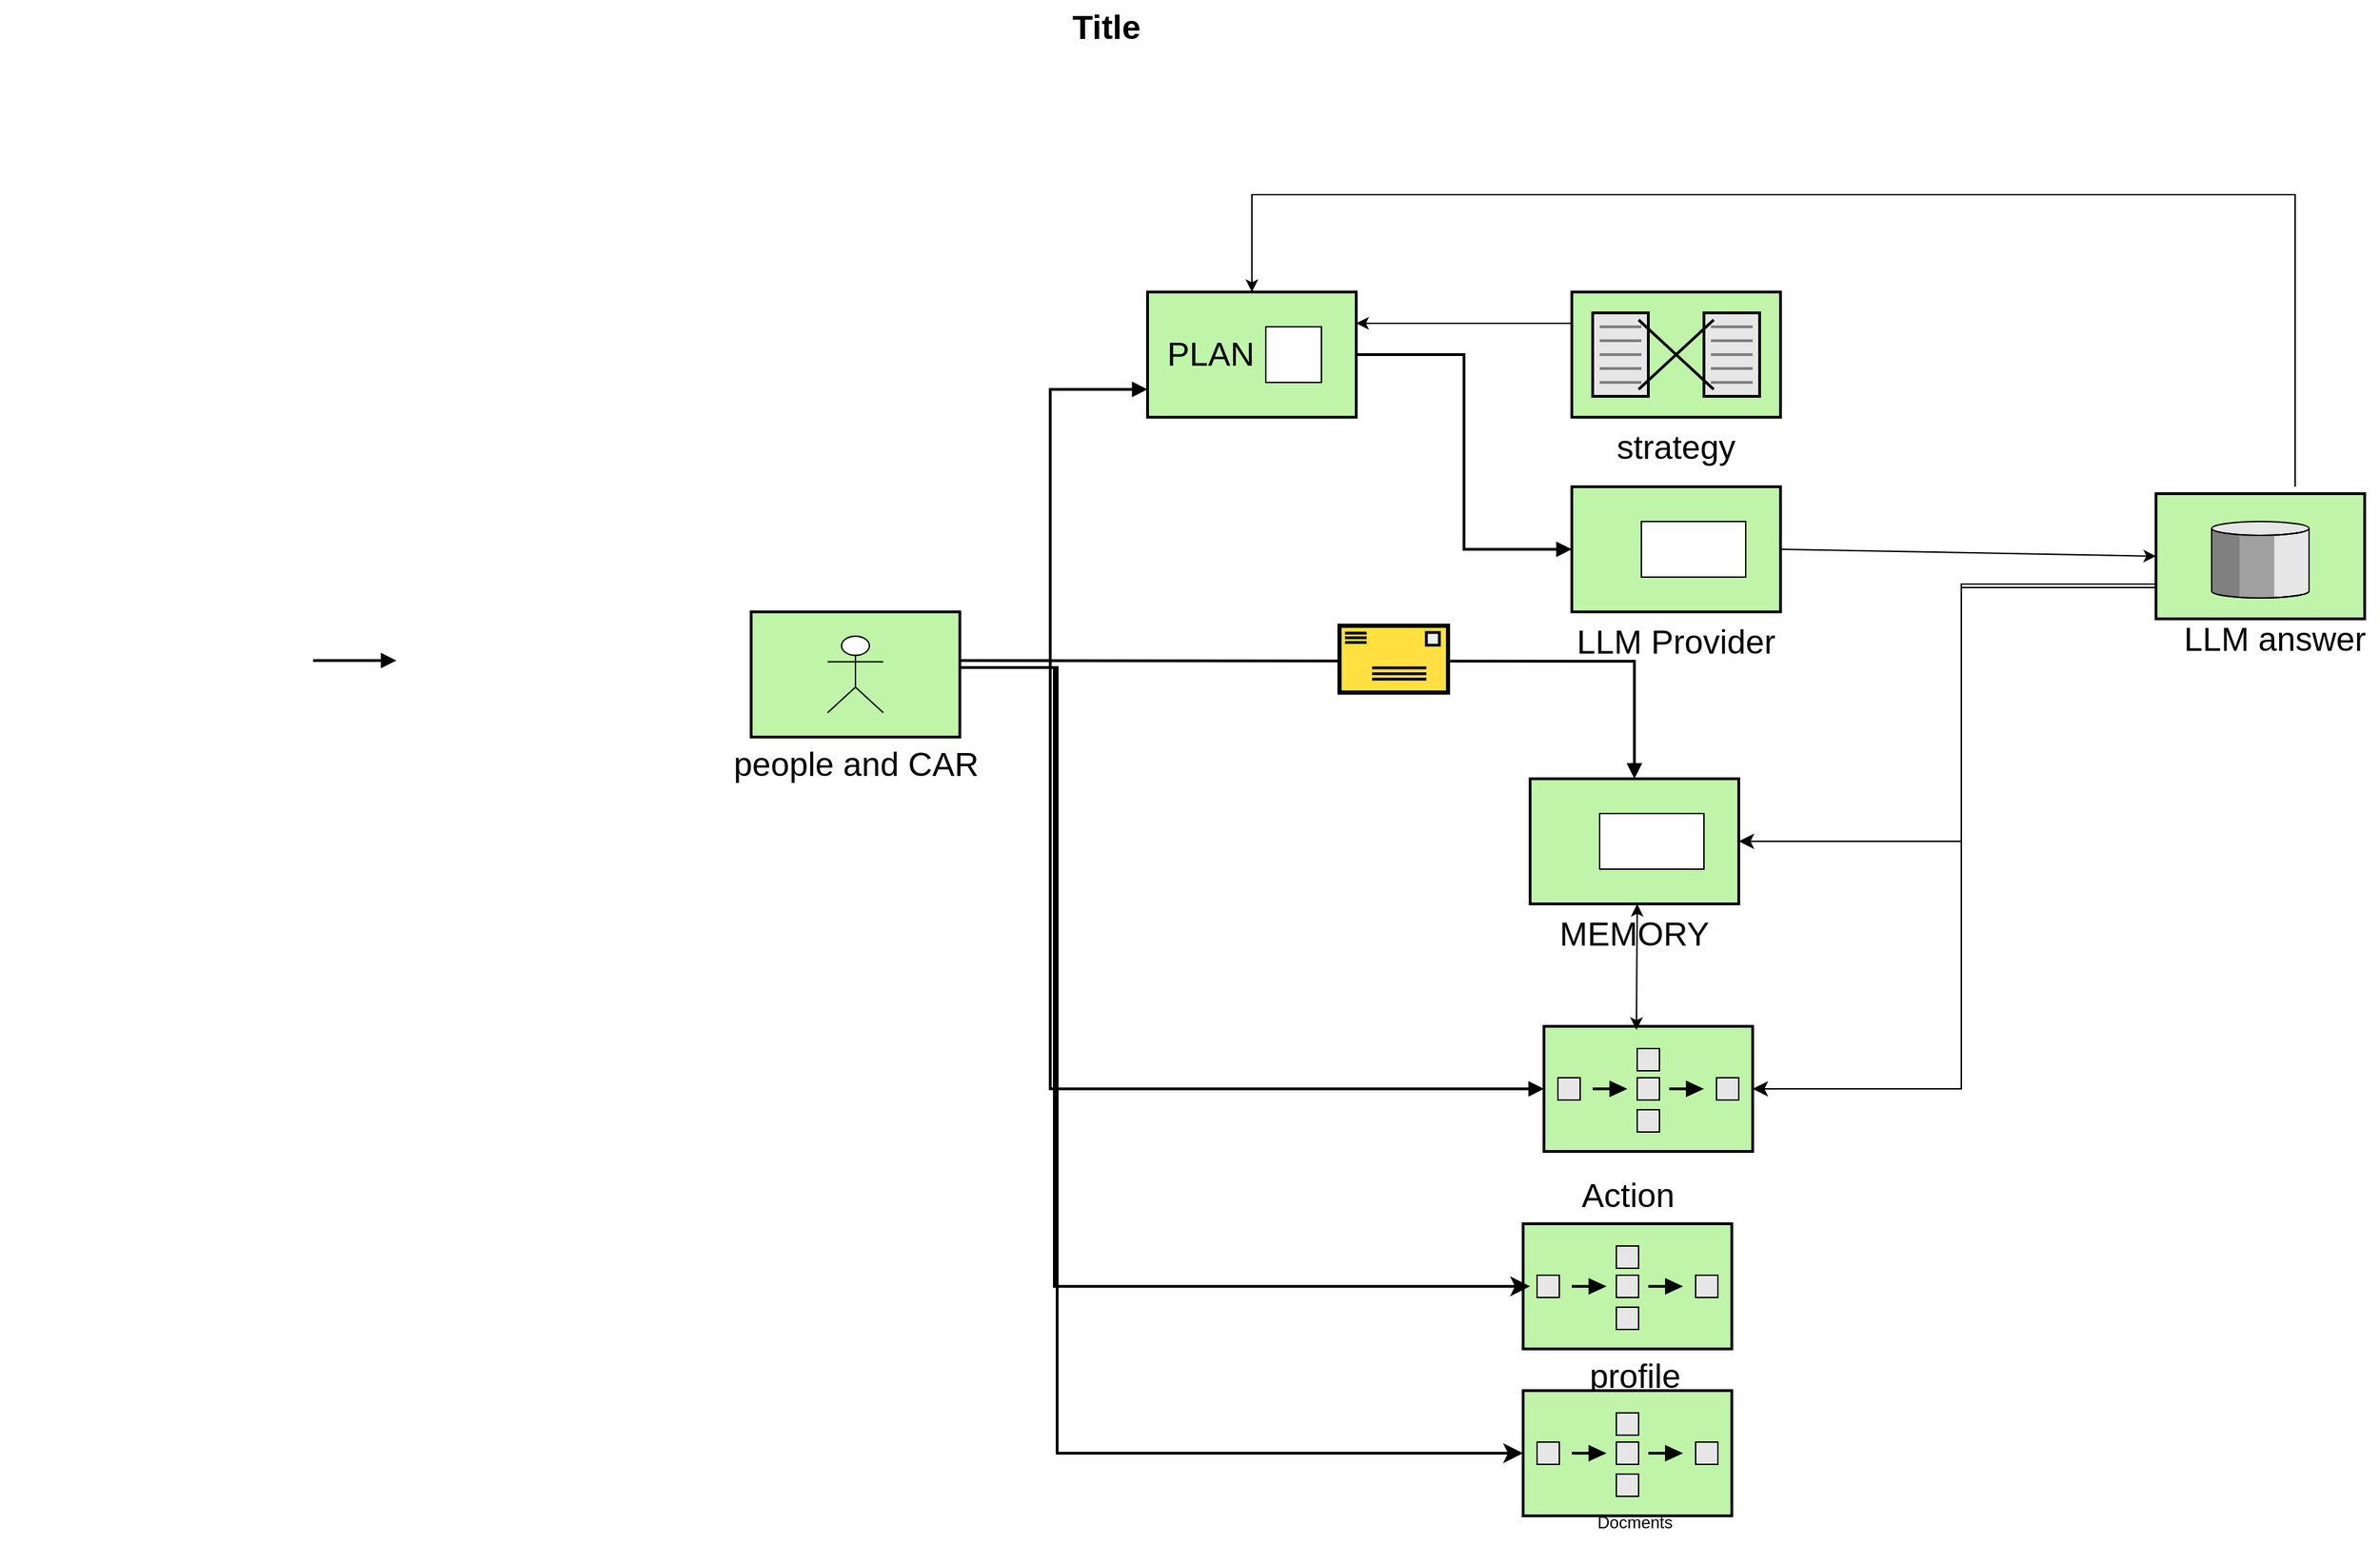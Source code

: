 <mxfile version="24.7.7">
  <diagram name="Page-1" id="74b105a0-9070-1c63-61bc-23e55f88626e">
    <mxGraphModel dx="1447" dy="899" grid="1" gridSize="10" guides="1" tooltips="1" connect="1" arrows="1" fold="1" page="1" pageScale="1.5" pageWidth="1169" pageHeight="826" background="none" math="0" shadow="0">
      <root>
        <mxCell id="0" style=";html=1;" />
        <mxCell id="1" style=";html=1;" parent="0" />
        <mxCell id="10b056a9c633e61c-19" style="edgeStyle=orthogonalEdgeStyle;rounded=0;html=1;endArrow=block;endFill=1;jettySize=auto;orthogonalLoop=1;strokeWidth=2;startArrow=none;startFill=0;" parent="1" target="10b056a9c633e61c-6" edge="1">
          <mxGeometry relative="1" as="geometry">
            <Array as="points">
              <mxPoint x="835" y="515" />
              <mxPoint x="835" y="320" />
            </Array>
            <mxPoint x="765" y="515" as="sourcePoint" />
          </mxGeometry>
        </mxCell>
        <mxCell id="10b056a9c633e61c-20" style="edgeStyle=orthogonalEdgeStyle;rounded=0;html=1;endArrow=block;endFill=1;jettySize=auto;orthogonalLoop=1;strokeWidth=2;startArrow=none;startFill=0;" parent="1" target="10b056a9c633e61c-8" edge="1">
          <mxGeometry relative="1" as="geometry">
            <mxPoint x="765" y="515" as="sourcePoint" />
          </mxGeometry>
        </mxCell>
        <mxCell id="10b056a9c633e61c-21" style="edgeStyle=orthogonalEdgeStyle;rounded=0;html=1;endArrow=block;endFill=1;jettySize=auto;orthogonalLoop=1;strokeWidth=2;startArrow=none;startFill=0;" parent="1" target="10b056a9c633e61c-14" edge="1">
          <mxGeometry relative="1" as="geometry">
            <Array as="points">
              <mxPoint x="835" y="515" />
              <mxPoint x="835" y="823" />
            </Array>
            <mxPoint x="765" y="515" as="sourcePoint" />
          </mxGeometry>
        </mxCell>
        <mxCell id="10b056a9c633e61c-17" style="edgeStyle=orthogonalEdgeStyle;rounded=0;html=1;endArrow=block;endFill=1;jettySize=auto;orthogonalLoop=1;strokeWidth=2;startArrow=none;startFill=0;" parent="1" edge="1">
          <mxGeometry relative="1" as="geometry">
            <mxPoint x="305" y="515" as="sourcePoint" />
            <mxPoint x="365" y="515" as="targetPoint" />
          </mxGeometry>
        </mxCell>
        <mxCell id="10b056a9c633e61c-6" value="" style="strokeWidth=2;dashed=0;align=center;fontSize=12;shape=rect;verticalLabelPosition=top;verticalAlign=bottom;fillColor=#c0f5a9;labelPosition=center;" parent="1" vertex="1">
          <mxGeometry x="905" y="250" width="150" height="90" as="geometry" />
        </mxCell>
        <mxCell id="10b056a9c633e61c-7" value="" style="strokeWidth=1;dashed=0;align=center;fontSize=8;shape=rect;fillColor=#ffffff;strokeColor=#000000;" parent="10b056a9c633e61c-6" vertex="1">
          <mxGeometry x="85" y="25" width="40" height="40" as="geometry" />
        </mxCell>
        <mxCell id="UXNRld7XkSeuO5z-cyyu-69" value="&lt;font style=&quot;font-size: 24px;&quot;&gt;PLAN&lt;/font&gt;" style="text;html=1;align=center;verticalAlign=middle;resizable=0;points=[];autosize=1;strokeColor=none;fillColor=none;" vertex="1" parent="10b056a9c633e61c-6">
          <mxGeometry y="25" width="90" height="40" as="geometry" />
        </mxCell>
        <mxCell id="10b056a9c633e61c-8" value="MEMORY" style="strokeWidth=2;dashed=0;align=center;fontSize=24;shape=rect;verticalLabelPosition=bottom;verticalAlign=top;fillColor=#c0f5a9" parent="1" vertex="1">
          <mxGeometry x="1180" y="600" width="150" height="90" as="geometry" />
        </mxCell>
        <mxCell id="10b056a9c633e61c-9" value="" style="strokeWidth=1;dashed=0;align=center;fontSize=8;shape=rect" parent="10b056a9c633e61c-8" vertex="1">
          <mxGeometry x="50" y="25" width="75" height="40" as="geometry" />
        </mxCell>
        <mxCell id="10b056a9c633e61c-10" value="strategy" style="strokeWidth=2;dashed=0;align=center;fontSize=24;shape=mxgraph.eip.message_translator;fillColor=#c0f5a9;verticalLabelPosition=bottom;verticalAlign=top;" parent="1" vertex="1">
          <mxGeometry x="1210" y="250" width="150" height="90" as="geometry" />
        </mxCell>
        <mxCell id="10b056a9c633e61c-14" value="" style="strokeWidth=2;dashed=0;align=center;fontSize=12;fillColor=#c0f5a9;verticalLabelPosition=bottom;verticalAlign=top;shape=mxgraph.eip.composed_message_processor;" parent="1" vertex="1">
          <mxGeometry x="1190" y="778" width="150" height="90" as="geometry" />
        </mxCell>
        <mxCell id="10b056a9c633e61c-15" value="" style="strokeWidth=2;dashed=0;align=center;fontSize=12;verticalLabelPosition=bottom;verticalAlign=top;shape=mxgraph.eip.message_store;fillColor=#c0f5a9" parent="1" vertex="1">
          <mxGeometry x="1630" y="395" width="150" height="90" as="geometry" />
        </mxCell>
        <mxCell id="10b056a9c633e61c-30" value="Title" style="text;strokeColor=none;fillColor=none;html=1;fontSize=24;fontStyle=1;verticalAlign=middle;align=center;" parent="1" vertex="1">
          <mxGeometry x="80" y="40" width="1590" height="40" as="geometry" />
        </mxCell>
        <mxCell id="UXNRld7XkSeuO5z-cyyu-2" value="LLM Provider" style="strokeWidth=2;dashed=0;align=center;fontSize=24;shape=rect;verticalLabelPosition=bottom;verticalAlign=top;fillColor=#c0f5a9" vertex="1" parent="1">
          <mxGeometry x="1210" y="390" width="150" height="90" as="geometry" />
        </mxCell>
        <mxCell id="UXNRld7XkSeuO5z-cyyu-3" value="" style="strokeWidth=1;dashed=0;align=center;fontSize=8;shape=rect" vertex="1" parent="UXNRld7XkSeuO5z-cyyu-2">
          <mxGeometry x="50" y="25" width="75" height="40" as="geometry" />
        </mxCell>
        <mxCell id="UXNRld7XkSeuO5z-cyyu-5" value="" style="strokeWidth=3;outlineConnect=0;dashed=0;align=center;fontSize=8;shape=mxgraph.eip.retAddr;html=1;verticalLabelPosition=bottom;fillColor=#FFE040;verticalAlign=top;" vertex="1" parent="1">
          <mxGeometry x="1043" y="490" width="78" height="48" as="geometry" />
        </mxCell>
        <mxCell id="UXNRld7XkSeuO5z-cyyu-7" value="&lt;font style=&quot;font-size: 24px;&quot;&gt;Action&lt;/font&gt;" style="text;html=1;align=center;verticalAlign=middle;resizable=0;points=[];autosize=1;strokeColor=none;fillColor=none;" vertex="1" parent="1">
          <mxGeometry x="1205" y="880" width="90" height="40" as="geometry" />
        </mxCell>
        <mxCell id="UXNRld7XkSeuO5z-cyyu-11" value="" style="strokeWidth=2;dashed=0;align=center;fontSize=12;fillColor=#c0f5a9;verticalLabelPosition=bottom;verticalAlign=top;shape=mxgraph.eip.composed_message_processor;" vertex="1" parent="1">
          <mxGeometry x="1175" y="920" width="150" height="90" as="geometry" />
        </mxCell>
        <mxCell id="UXNRld7XkSeuO5z-cyyu-15" value="" style="edgeStyle=elbowEdgeStyle;elbow=horizontal;endArrow=classic;html=1;curved=0;rounded=0;endSize=8;startSize=8;strokeWidth=2;entryX=0;entryY=0;entryDx=0;entryDy=0;entryPerimeter=0;" edge="1" parent="1">
          <mxGeometry width="50" height="50" relative="1" as="geometry">
            <mxPoint x="770" y="520" as="sourcePoint" />
            <mxPoint x="1180" y="965" as="targetPoint" />
            <Array as="points">
              <mxPoint x="838" y="765" />
            </Array>
          </mxGeometry>
        </mxCell>
        <mxCell id="UXNRld7XkSeuO5z-cyyu-17" value="&lt;font style=&quot;font-size: 24px;&quot;&gt;profile&lt;/font&gt;" style="text;html=1;align=center;verticalAlign=middle;resizable=0;points=[];autosize=1;strokeColor=none;fillColor=none;" vertex="1" parent="1">
          <mxGeometry x="1210" y="1010" width="90" height="40" as="geometry" />
        </mxCell>
        <mxCell id="UXNRld7XkSeuO5z-cyyu-22" value="" style="strokeWidth=2;dashed=0;align=center;fontSize=12;fillColor=#c0f5a9;verticalLabelPosition=bottom;verticalAlign=top;shape=mxgraph.eip.composed_message_processor;" vertex="1" parent="1">
          <mxGeometry x="1175" y="1040" width="150" height="90" as="geometry" />
        </mxCell>
        <mxCell id="UXNRld7XkSeuO5z-cyyu-23" value="Docments" style="text;html=1;align=center;verticalAlign=middle;resizable=0;points=[];autosize=1;strokeColor=none;fillColor=none;" vertex="1" parent="1">
          <mxGeometry x="1215" y="1120" width="80" height="30" as="geometry" />
        </mxCell>
        <mxCell id="UXNRld7XkSeuO5z-cyyu-24" value="&lt;font style=&quot;font-size: 24px;&quot;&gt;LLM answer&lt;/font&gt;" style="text;html=1;align=center;verticalAlign=middle;resizable=0;points=[];autosize=1;strokeColor=none;fillColor=none;" vertex="1" parent="1">
          <mxGeometry x="1640" y="480" width="150" height="40" as="geometry" />
        </mxCell>
        <mxCell id="UXNRld7XkSeuO5z-cyyu-37" value="" style="edgeStyle=elbowEdgeStyle;elbow=horizontal;endArrow=classic;html=1;curved=0;rounded=0;endSize=8;startSize=8;entryX=1;entryY=0.5;entryDx=0;entryDy=0;exitX=0;exitY=0.75;exitDx=0;exitDy=0;exitPerimeter=0;" edge="1" parent="1" source="10b056a9c633e61c-15" target="10b056a9c633e61c-8">
          <mxGeometry width="50" height="50" relative="1" as="geometry">
            <mxPoint x="1470" y="690" as="sourcePoint" />
            <mxPoint x="1520" y="640" as="targetPoint" />
            <Array as="points">
              <mxPoint x="1490" y="560" />
            </Array>
          </mxGeometry>
        </mxCell>
        <mxCell id="UXNRld7XkSeuO5z-cyyu-38" value="" style="edgeStyle=elbowEdgeStyle;elbow=horizontal;endArrow=classic;html=1;curved=0;rounded=0;endSize=8;startSize=8;entryX=1;entryY=0.5;entryDx=0;entryDy=0;entryPerimeter=0;" edge="1" parent="1" target="10b056a9c633e61c-14">
          <mxGeometry width="50" height="50" relative="1" as="geometry">
            <mxPoint x="1630" y="460" as="sourcePoint" />
            <mxPoint x="1340" y="655" as="targetPoint" />
            <Array as="points">
              <mxPoint x="1490" y="590" />
            </Array>
          </mxGeometry>
        </mxCell>
        <mxCell id="UXNRld7XkSeuO5z-cyyu-46" style="edgeStyle=orthogonalEdgeStyle;rounded=0;html=1;endArrow=block;endFill=1;jettySize=auto;orthogonalLoop=1;strokeWidth=2;startArrow=none;startFill=0;entryX=0;entryY=0.5;entryDx=0;entryDy=0;exitX=1;exitY=0.5;exitDx=0;exitDy=0;" edge="1" parent="1" source="10b056a9c633e61c-6" target="UXNRld7XkSeuO5z-cyyu-2">
          <mxGeometry relative="1" as="geometry">
            <mxPoint x="1065" y="305" as="sourcePoint" />
            <mxPoint x="1220" y="305" as="targetPoint" />
          </mxGeometry>
        </mxCell>
        <mxCell id="UXNRld7XkSeuO5z-cyyu-47" value="" style="edgeStyle=elbowEdgeStyle;elbow=horizontal;endArrow=classic;html=1;curved=0;rounded=0;endSize=8;startSize=8;strokeWidth=2;entryX=0;entryY=0.5;entryDx=0;entryDy=0;entryPerimeter=0;exitX=1;exitY=0.444;exitDx=0;exitDy=0;exitPerimeter=0;" edge="1" parent="1" source="UXNRld7XkSeuO5z-cyyu-52" target="UXNRld7XkSeuO5z-cyyu-22">
          <mxGeometry width="50" height="50" relative="1" as="geometry">
            <mxPoint x="780" y="530" as="sourcePoint" />
            <mxPoint x="1190" y="975" as="targetPoint" />
            <Array as="points">
              <mxPoint x="840" y="900" />
              <mxPoint x="848" y="775" />
            </Array>
          </mxGeometry>
        </mxCell>
        <mxCell id="UXNRld7XkSeuO5z-cyyu-48" value="" style="endArrow=classic;startArrow=classic;html=1;rounded=0;exitX=0.443;exitY=0.029;exitDx=0;exitDy=0;exitPerimeter=0;entryX=0.5;entryY=1;entryDx=0;entryDy=0;" edge="1" parent="1" source="10b056a9c633e61c-14">
          <mxGeometry width="50" height="50" relative="1" as="geometry">
            <mxPoint x="1267" y="778" as="sourcePoint" />
            <mxPoint x="1257" y="690" as="targetPoint" />
          </mxGeometry>
        </mxCell>
        <mxCell id="UXNRld7XkSeuO5z-cyyu-50" value="" style="endArrow=classic;html=1;rounded=0;exitX=1;exitY=0.5;exitDx=0;exitDy=0;entryX=0;entryY=0.5;entryDx=0;entryDy=0;entryPerimeter=0;" edge="1" parent="1" source="UXNRld7XkSeuO5z-cyyu-2" target="10b056a9c633e61c-15">
          <mxGeometry width="50" height="50" relative="1" as="geometry">
            <mxPoint x="1040" y="460" as="sourcePoint" />
            <mxPoint x="1090" y="410" as="targetPoint" />
          </mxGeometry>
        </mxCell>
        <mxCell id="UXNRld7XkSeuO5z-cyyu-52" value="" style="strokeWidth=2;dashed=0;align=center;fontSize=8;shape=rect;fillColor=#c0f5a9;verticalLabelPosition=bottom;verticalAlign=top;html=1;" vertex="1" parent="1">
          <mxGeometry x="620" y="480" width="150" height="90" as="geometry" />
        </mxCell>
        <mxCell id="10b056a9c633e61c-5" value="" style="strokeWidth=1;dashed=0;align=center;fontSize=8;shape=umlActor;fillColor=#ffffff;strokeColor=#000000;verticalLabelPosition=bottom;verticalAlign=top;html=1;outlineConnect=0;" parent="1" vertex="1">
          <mxGeometry x="675" y="497.5" width="40" height="55" as="geometry" />
        </mxCell>
        <mxCell id="UXNRld7XkSeuO5z-cyyu-58" value="" style="endArrow=classic;html=1;rounded=0;entryX=0.5;entryY=0;entryDx=0;entryDy=0;" edge="1" parent="1" target="10b056a9c633e61c-6">
          <mxGeometry width="50" height="50" relative="1" as="geometry">
            <mxPoint x="1730" y="390" as="sourcePoint" />
            <mxPoint x="1270" y="410" as="targetPoint" />
            <Array as="points">
              <mxPoint x="1730" y="180" />
              <mxPoint x="980" y="180" />
            </Array>
          </mxGeometry>
        </mxCell>
        <mxCell id="UXNRld7XkSeuO5z-cyyu-60" value="&lt;font style=&quot;font-size: 24px;&quot;&gt;people and CAR&lt;/font&gt;" style="text;html=1;align=center;verticalAlign=middle;resizable=0;points=[];autosize=1;strokeColor=none;fillColor=none;" vertex="1" parent="1">
          <mxGeometry x="595" y="570" width="200" height="40" as="geometry" />
        </mxCell>
        <mxCell id="UXNRld7XkSeuO5z-cyyu-72" value="" style="endArrow=classic;html=1;rounded=0;entryX=1;entryY=0.25;entryDx=0;entryDy=0;exitX=0;exitY=0.25;exitDx=0;exitDy=0;exitPerimeter=0;" edge="1" parent="1" source="10b056a9c633e61c-10" target="10b056a9c633e61c-6">
          <mxGeometry width="50" height="50" relative="1" as="geometry">
            <mxPoint x="1220" y="710" as="sourcePoint" />
            <mxPoint x="1270" y="660" as="targetPoint" />
          </mxGeometry>
        </mxCell>
      </root>
    </mxGraphModel>
  </diagram>
</mxfile>
